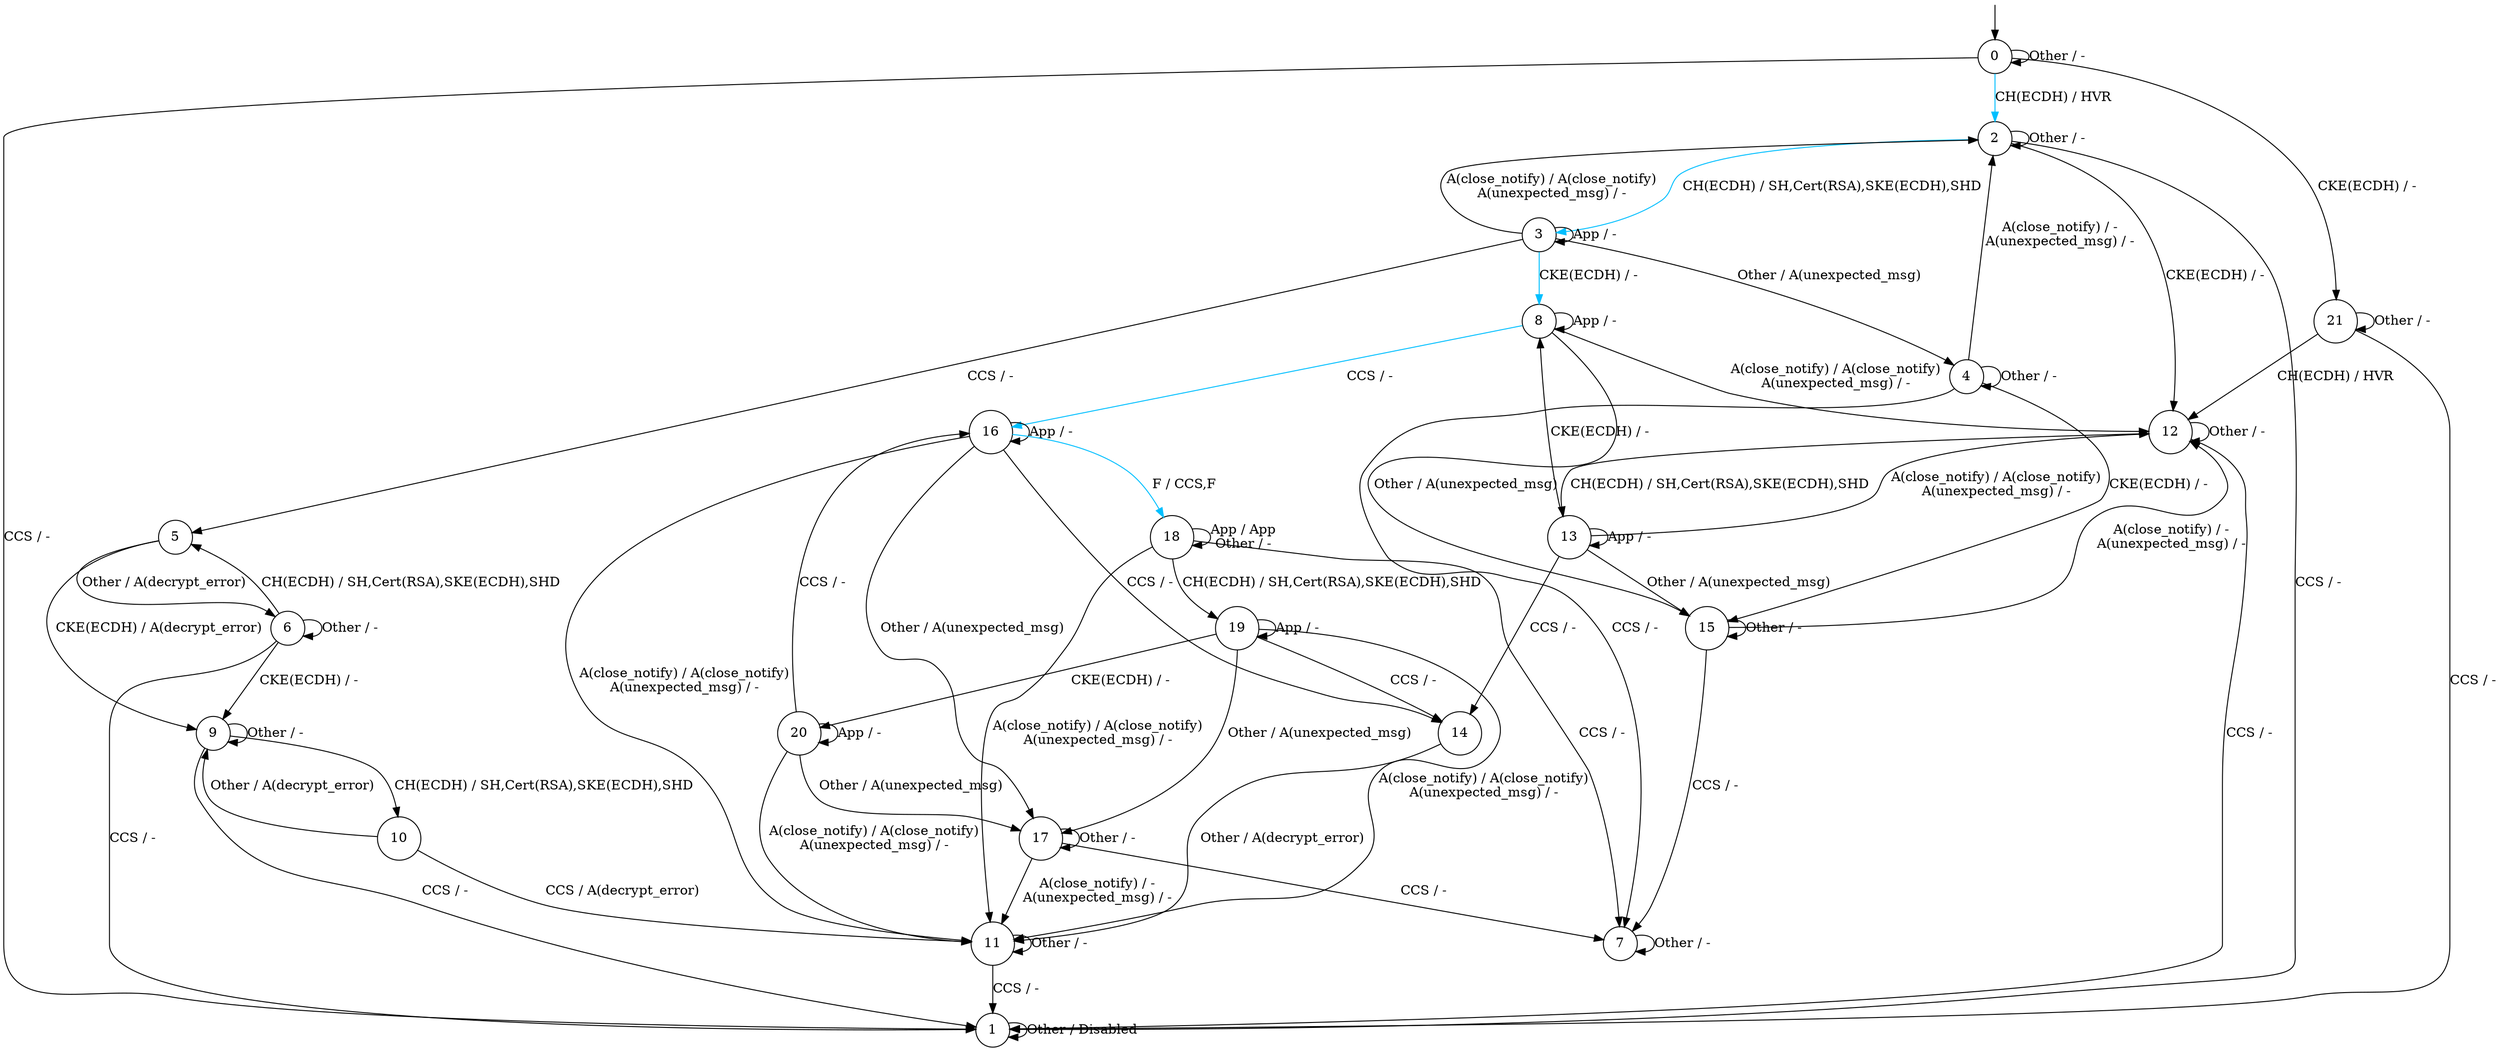 digraph g {
s0 [label="0", shape="circle"];
s1 [label="1", shape="circle"];
s2 [label="2", shape="circle"];
s3 [label="3", shape="circle"];
s4 [label="4", shape="circle"];
s5 [label="5", shape="circle"];
s6 [label="6", shape="circle"];
s7 [label="7", shape="circle"];
s8 [label="8", shape="circle"];
s9 [label="9", shape="circle"];
s10 [label="10", shape="circle"];
s11 [label="11", shape="circle"];
s12 [label="12", shape="circle"];
s13 [label="13", shape="circle"];
s14 [label="14", shape="circle"];
s15 [label="15", shape="circle"];
s16 [label="16", shape="circle"];
s17 [label="17", shape="circle"];
s18 [label="18", shape="circle"];
s19 [label="19", shape="circle"];
s20 [label="20", shape="circle"];
s21 [label="21", shape="circle"];
s0 -> s2  [color="deepskyblue", label="CH(ECDH) / HVR"];
s0 -> s21  [label="CKE(ECDH) / -"];
s0 -> s1  [label="CCS / -"];
s0 -> s0  [label="Other / -"];
s1 -> s1  [label="Other / Disabled"];
s2 -> s3  [color="deepskyblue", label="CH(ECDH) / SH,Cert(RSA),SKE(ECDH),SHD"];
s2 -> s12  [label="CKE(ECDH) / -"];
s2 -> s1  [label="CCS / -"];
s2 -> s2  [label="Other / -"];
s3 -> s8  [color="deepskyblue", label="CKE(ECDH) / -"];
s3 -> s5  [label="CCS / -"];
s3 -> s3  [label="App / -"];
s3 -> s2  [label="A(close_notify) / A(close_notify)
A(unexpected_msg) / -"];
s3 -> s4  [label="Other / A(unexpected_msg)"];
s4 -> s15  [label="CKE(ECDH) / -"];
s4 -> s7  [label="CCS / -"];
s4 -> s2  [label="A(close_notify) / -
A(unexpected_msg) / -"];
s4 -> s4  [label="Other / -"];
s5 -> s9  [label="CKE(ECDH) / A(decrypt_error)"];
s5 -> s6  [label="Other / A(decrypt_error)"];
s6 -> s5  [label="CH(ECDH) / SH,Cert(RSA),SKE(ECDH),SHD"];
s6 -> s9  [label="CKE(ECDH) / -"];
s6 -> s1  [label="CCS / -"];
s6 -> s6  [label="Other / -"];
s7 -> s7  [label="Other / -"];
s8 -> s16  [color="deepskyblue", label="CCS / -"];
s8 -> s8  [label="App / -"];
s8 -> s12  [label="A(close_notify) / A(close_notify)
A(unexpected_msg) / -"];
s8 -> s15  [label="Other / A(unexpected_msg)"];
s9 -> s10  [label="CH(ECDH) / SH,Cert(RSA),SKE(ECDH),SHD"];
s9 -> s1  [label="CCS / -"];
s9 -> s9  [label="Other / -"];
s10 -> s11  [label="CCS / A(decrypt_error)"];
s10 -> s9  [label="Other / A(decrypt_error)"];
s11 -> s1  [label="CCS / -"];
s11 -> s11  [label="Other / -"];
s12 -> s13  [label="CH(ECDH) / SH,Cert(RSA),SKE(ECDH),SHD"];
s12 -> s1  [label="CCS / -"];
s12 -> s12  [label="Other / -"];
s13 -> s8  [label="CKE(ECDH) / -"];
s13 -> s14  [label="CCS / -"];
s13 -> s13  [label="App / -"];
s13 -> s12  [label="A(close_notify) / A(close_notify)
A(unexpected_msg) / -"];
s13 -> s15  [label="Other / A(unexpected_msg)"];
s14 -> s11  [label="Other / A(decrypt_error)"];
s15 -> s7  [label="CCS / -"];
s15 -> s12  [label="A(close_notify) / -
A(unexpected_msg) / -"];
s15 -> s15  [label="Other / -"];
s16 -> s14  [label="CCS / -"];
s16 -> s18  [color="deepskyblue", label="F / CCS,F"];
s16 -> s16  [label="App / -"];
s16 -> s11  [label="A(close_notify) / A(close_notify)
A(unexpected_msg) / -"];
s16 -> s17  [label="Other / A(unexpected_msg)"];
s17 -> s7  [label="CCS / -"];
s17 -> s11  [label="A(close_notify) / -
A(unexpected_msg) / -"];
s17 -> s17  [label="Other / -"];
s18 -> s19  [label="CH(ECDH) / SH,Cert(RSA),SKE(ECDH),SHD"];
s18 -> s7  [label="CCS / -"];
s18 -> s18  [label="App / App
Other / -"];
s18 -> s11  [label="A(close_notify) / A(close_notify)
A(unexpected_msg) / -"];
s19 -> s20  [label="CKE(ECDH) / -"];
s19 -> s14  [label="CCS / -"];
s19 -> s19  [label="App / -"];
s19 -> s11  [label="A(close_notify) / A(close_notify)
A(unexpected_msg) / -"];
s19 -> s17  [label="Other / A(unexpected_msg)"];
s20 -> s16  [label="CCS / -"];
s20 -> s20  [label="App / -"];
s20 -> s11  [label="A(close_notify) / A(close_notify)
A(unexpected_msg) / -"];
s20 -> s17  [label="Other / A(unexpected_msg)"];
s21 -> s12  [label="CH(ECDH) / HVR"];
s21 -> s1  [label="CCS / -"];
s21 -> s21  [label="Other / -"];
__start0 [height="0", label="", shape="none", width="0"];
__start0 -> s0;
}
